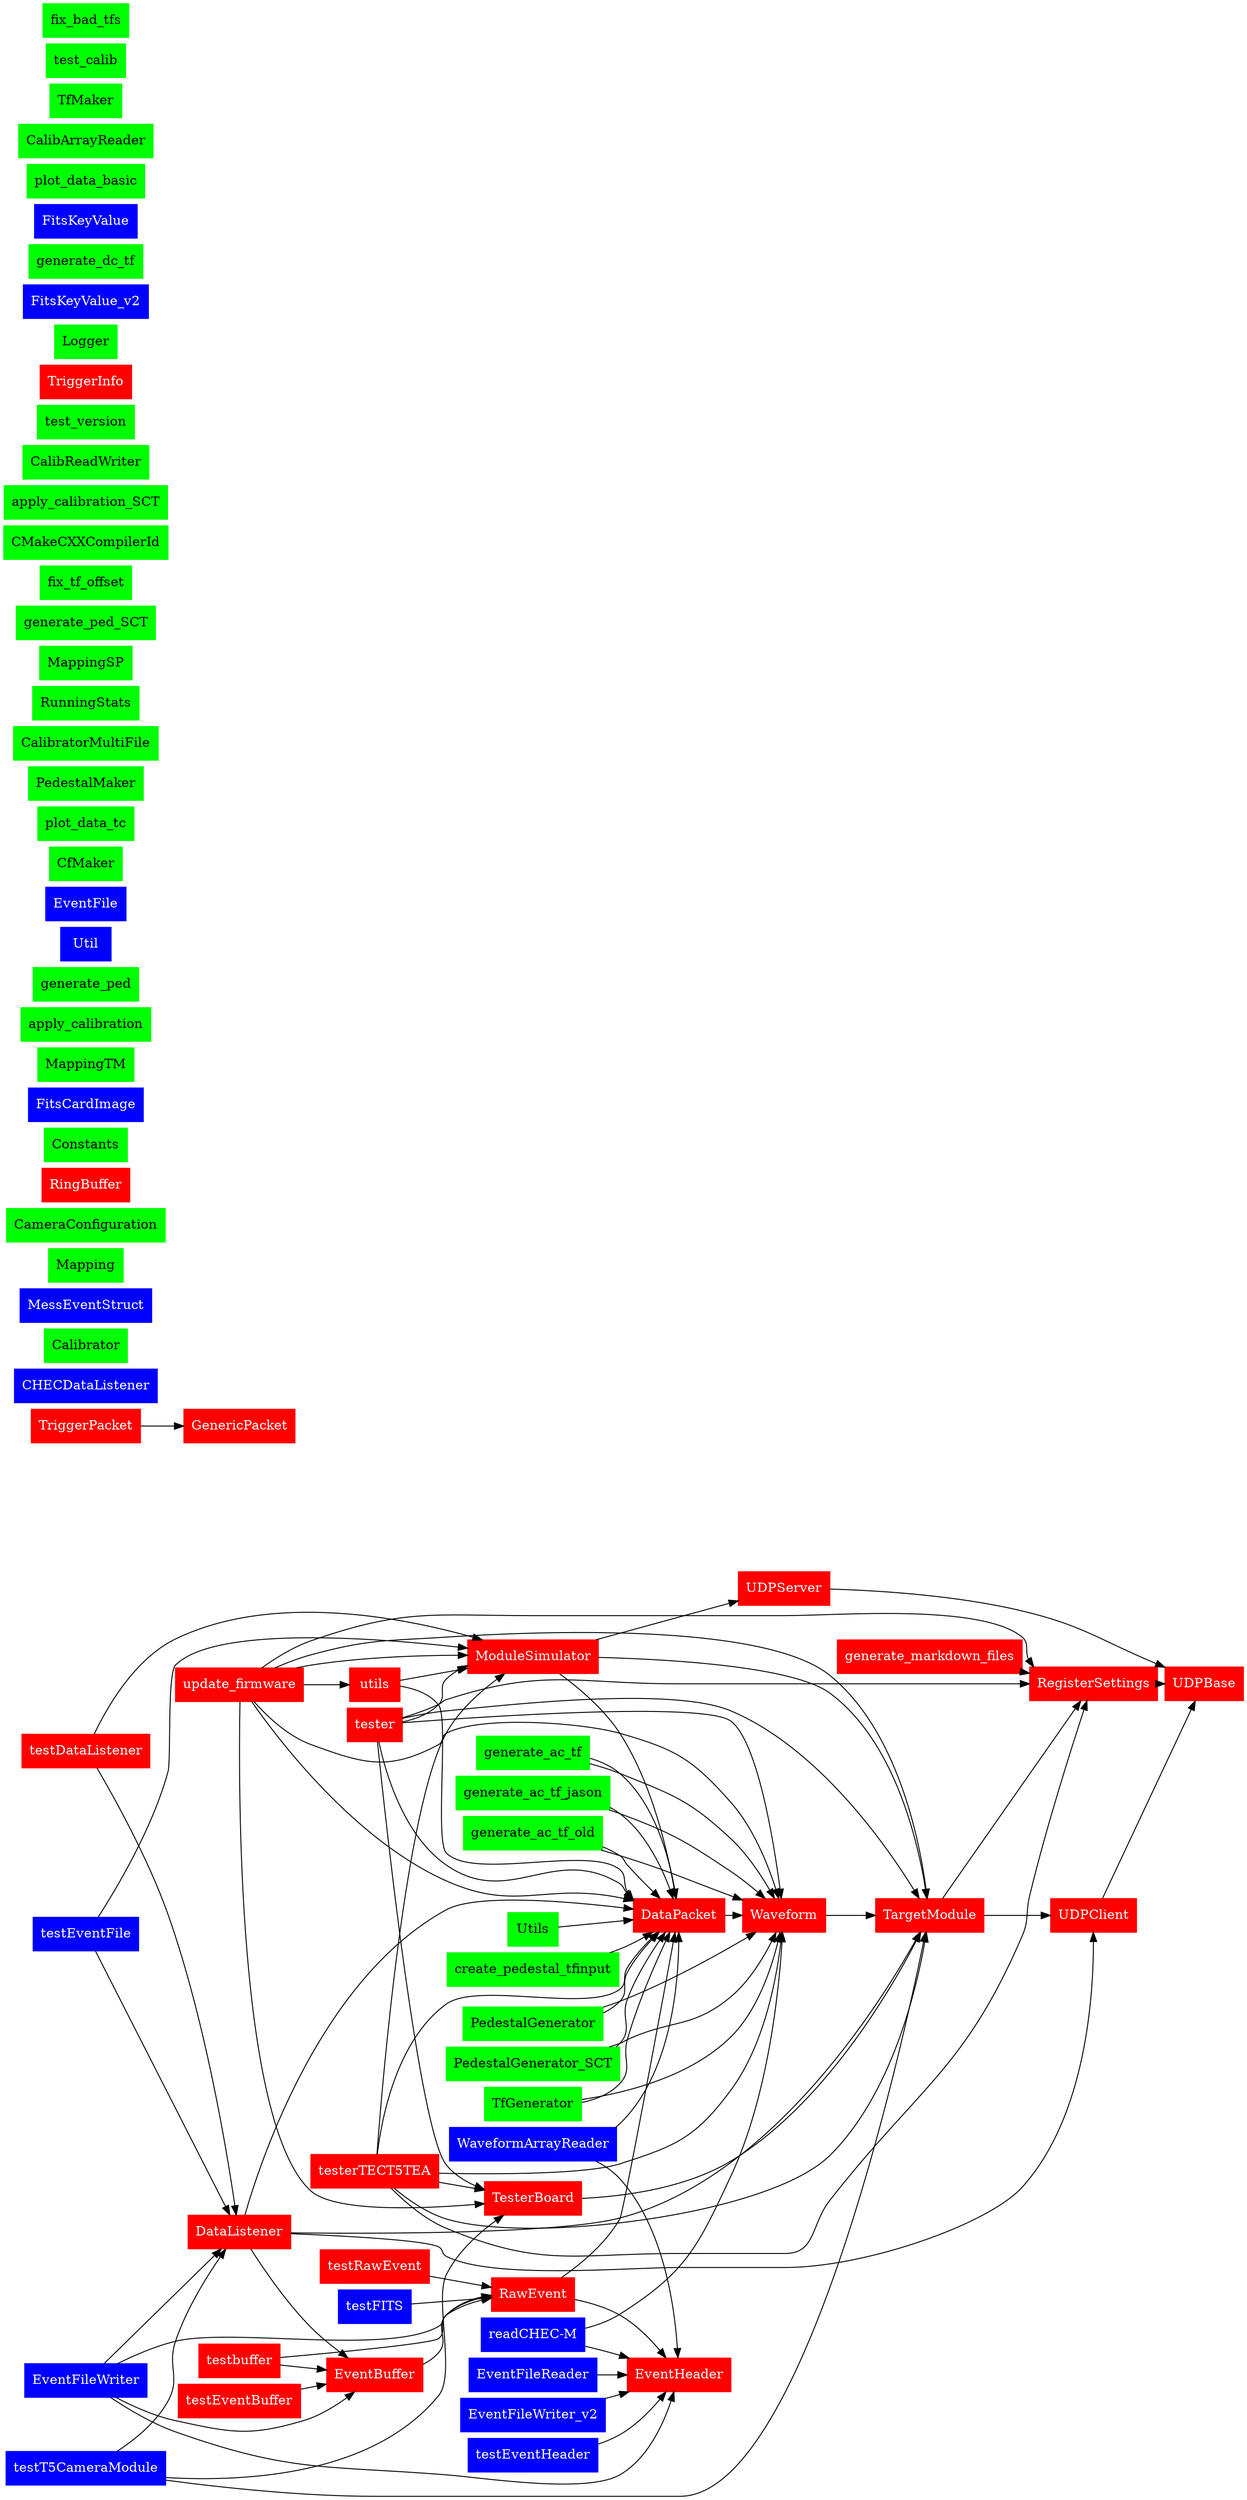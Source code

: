 // C++ Include Tree
digraph {
	graph [nodesep=0.1 rankdir=LR ranksep=0.1]
	node [shape=box]
	DataListener [color=red fontcolor=white style=filled]
	DataListener -> DataPacket
	DataListener -> TargetModule
	DataListener -> UDPClient
	DataListener -> EventBuffer
	DataPacket [color=red fontcolor=white style=filled]
	DataPacket -> Waveform
	EventBuffer [color=red fontcolor=white style=filled]
	EventBuffer -> RawEvent
	ModuleSimulator [color=red fontcolor=white style=filled]
	ModuleSimulator -> UDPServer
	ModuleSimulator -> DataPacket
	ModuleSimulator -> TargetModule
	RawEvent [color=red fontcolor=white style=filled]
	RawEvent -> EventHeader
	RawEvent -> DataPacket
	TargetModule [color=red fontcolor=white style=filled]
	TargetModule -> RegisterSettings
	TargetModule -> UDPClient
	TesterBoard [color=red fontcolor=white style=filled]
	TesterBoard -> TargetModule
	TriggerPacket [color=red fontcolor=white style=filled]
	TriggerPacket -> GenericPacket
	UDPClient [color=red fontcolor=white style=filled]
	UDPClient -> UDPBase
	UDPServer [color=red fontcolor=white style=filled]
	UDPServer -> UDPBase
	Waveform [color=red fontcolor=white style=filled]
	Waveform -> TargetModule
	utils [color=red fontcolor=white style=filled]
	utils -> DataPacket
	utils -> ModuleSimulator
	RegisterSettings [color=red fontcolor=white style=filled]
	RegisterSettings -> UDPBase
	generate_markdown_files [color=red fontcolor=white style=filled]
	generate_markdown_files -> RegisterSettings
	testbuffer [color=red fontcolor=white style=filled]
	testbuffer -> RawEvent
	testbuffer -> EventBuffer
	tester [color=red fontcolor=white style=filled]
	tester -> DataPacket
	tester -> TargetModule
	tester -> ModuleSimulator
	tester -> TesterBoard
	tester -> RegisterSettings
	tester -> Waveform
	testerTECT5TEA [color=red fontcolor=white style=filled]
	testerTECT5TEA -> DataPacket
	testerTECT5TEA -> TargetModule
	testerTECT5TEA -> ModuleSimulator
	testerTECT5TEA -> TesterBoard
	testerTECT5TEA -> RegisterSettings
	testerTECT5TEA -> Waveform
	update_firmware [color=red fontcolor=white style=filled]
	update_firmware -> DataPacket
	update_firmware -> TargetModule
	update_firmware -> ModuleSimulator
	update_firmware -> TesterBoard
	update_firmware -> RegisterSettings
	update_firmware -> utils
	update_firmware -> Waveform
	testDataListener [color=red fontcolor=white style=filled]
	testDataListener -> DataListener
	testDataListener -> ModuleSimulator
	testEventBuffer [color=red fontcolor=white style=filled]
	testEventBuffer -> EventBuffer
	testRawEvent [color=red fontcolor=white style=filled]
	testRawEvent -> RawEvent
	CHECDataListener [color=blue fontcolor=white style=filled]
	"readCHEC-M" [color=blue fontcolor=white style=filled]
	"readCHEC-M" -> EventHeader
	"readCHEC-M" -> Waveform
	EventFileReader [color=blue fontcolor=white style=filled]
	EventFileReader -> EventHeader
	EventFileWriter [color=blue fontcolor=white style=filled]
	EventFileWriter -> DataListener
	EventFileWriter -> EventHeader
	EventFileWriter -> RawEvent
	EventFileWriter -> EventBuffer
	EventFileWriter_v2 [color=blue fontcolor=white style=filled]
	EventFileWriter_v2 -> EventHeader
	WaveformArrayReader [color=blue fontcolor=white style=filled]
	WaveformArrayReader -> EventHeader
	WaveformArrayReader -> DataPacket
	testEventFile [color=blue fontcolor=white style=filled]
	testEventFile -> DataListener
	testEventFile -> ModuleSimulator
	testEventHeader [color=blue fontcolor=white style=filled]
	testEventHeader -> EventHeader
	testFITS [color=blue fontcolor=white style=filled]
	testFITS -> RawEvent
	testT5CameraModule [color=blue fontcolor=white style=filled]
	testT5CameraModule -> DataListener
	testT5CameraModule -> TesterBoard
	testT5CameraModule -> TargetModule
	Utils [color=green fontcolor=black style=filled]
	Utils -> DataPacket
	PedestalGenerator [color=green fontcolor=black style=filled]
	PedestalGenerator -> DataPacket
	PedestalGenerator -> Waveform
	PedestalGenerator_SCT [color=green fontcolor=black style=filled]
	PedestalGenerator_SCT -> DataPacket
	PedestalGenerator_SCT -> Waveform
	TfGenerator [color=green fontcolor=black style=filled]
	TfGenerator -> DataPacket
	TfGenerator -> Waveform
	create_pedestal_tfinput [color=green fontcolor=black style=filled]
	create_pedestal_tfinput -> DataPacket
	generate_ac_tf [color=green fontcolor=black style=filled]
	generate_ac_tf -> DataPacket
	generate_ac_tf -> Waveform
	generate_ac_tf_jason [color=green fontcolor=black style=filled]
	generate_ac_tf_jason -> DataPacket
	generate_ac_tf_jason -> Waveform
	generate_ac_tf_old [color=green fontcolor=black style=filled]
	generate_ac_tf_old -> DataPacket
	generate_ac_tf_old -> Waveform
	Calibrator [color=green fontcolor=black style=filled]
	MessEventStruct [color=blue fontcolor=white style=filled]
	Mapping [color=green fontcolor=black style=filled]
	CameraConfiguration [color=green fontcolor=black style=filled]
	RingBuffer [color=red fontcolor=white style=filled]
	Constants [color=green fontcolor=black style=filled]
	FitsCardImage [color=blue fontcolor=white style=filled]
	MappingTM [color=green fontcolor=black style=filled]
	apply_calibration [color=green fontcolor=black style=filled]
	generate_ped [color=green fontcolor=black style=filled]
	Util [color=blue fontcolor=white style=filled]
	EventFile [color=blue fontcolor=white style=filled]
	CfMaker [color=green fontcolor=black style=filled]
	plot_data_tc [color=green fontcolor=black style=filled]
	PedestalMaker [color=green fontcolor=black style=filled]
	CalibratorMultiFile [color=green fontcolor=black style=filled]
	RunningStats [color=green fontcolor=black style=filled]
	MappingSP [color=green fontcolor=black style=filled]
	generate_ped_SCT [color=green fontcolor=black style=filled]
	fix_tf_offset [color=green fontcolor=black style=filled]
	CMakeCXXCompilerId [color=green fontcolor=black style=filled]
	GenericPacket [color=red fontcolor=white style=filled]
	EventHeader [color=red fontcolor=white style=filled]
	apply_calibration_SCT [color=green fontcolor=black style=filled]
	CalibReadWriter [color=green fontcolor=black style=filled]
	test_version [color=green fontcolor=black style=filled]
	TriggerInfo [color=red fontcolor=white style=filled]
	Logger [color=green fontcolor=black style=filled]
	FitsKeyValue_v2 [color=blue fontcolor=white style=filled]
	generate_dc_tf [color=green fontcolor=black style=filled]
	FitsKeyValue [color=blue fontcolor=white style=filled]
	plot_data_basic [color=green fontcolor=black style=filled]
	CalibArrayReader [color=green fontcolor=black style=filled]
	UDPBase [color=red fontcolor=white style=filled]
	TfMaker [color=green fontcolor=black style=filled]
	test_calib [color=green fontcolor=black style=filled]
	fix_bad_tfs [color=green fontcolor=black style=filled]
}
